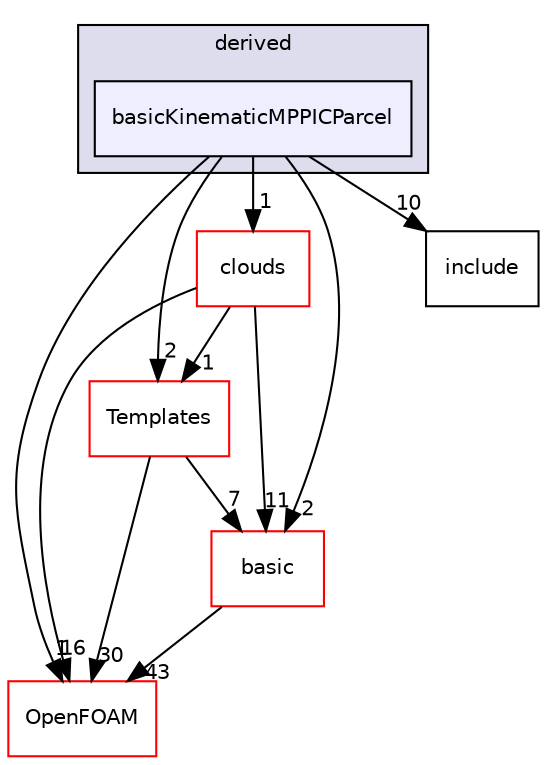 digraph "src/lagrangian/intermediate/parcels/derived/basicKinematicMPPICParcel" {
  bgcolor=transparent;
  compound=true
  node [ fontsize="10", fontname="Helvetica"];
  edge [ labelfontsize="10", labelfontname="Helvetica"];
  subgraph clusterdir_d25ce32b8f85f1a08cd016b541e3d76e {
    graph [ bgcolor="#ddddee", pencolor="black", label="derived" fontname="Helvetica", fontsize="10", URL="dir_d25ce32b8f85f1a08cd016b541e3d76e.html"]
  dir_bd7333e83632f0ae52d8ae573767a17d [shape=box, label="basicKinematicMPPICParcel", style="filled", fillcolor="#eeeeff", pencolor="black", URL="dir_bd7333e83632f0ae52d8ae573767a17d.html"];
  }
  dir_bdd630a78c14e3d279a2564e7964fc69 [shape=box label="clouds" color="red" URL="dir_bdd630a78c14e3d279a2564e7964fc69.html"];
  dir_0e9805b96b2bf461314a136059d44950 [shape=box label="Templates" color="red" URL="dir_0e9805b96b2bf461314a136059d44950.html"];
  dir_c5473ff19b20e6ec4dfe5c310b3778a8 [shape=box label="OpenFOAM" color="red" URL="dir_c5473ff19b20e6ec4dfe5c310b3778a8.html"];
  dir_5ad2c1d6ebf0f238b9e7d5151a24f37c [shape=box label="include" URL="dir_5ad2c1d6ebf0f238b9e7d5151a24f37c.html"];
  dir_584e0ab0901b4327f36f4285cac7f2f8 [shape=box label="basic" color="red" URL="dir_584e0ab0901b4327f36f4285cac7f2f8.html"];
  dir_bdd630a78c14e3d279a2564e7964fc69->dir_0e9805b96b2bf461314a136059d44950 [headlabel="1", labeldistance=1.5 headhref="dir_001430_001476.html"];
  dir_bdd630a78c14e3d279a2564e7964fc69->dir_c5473ff19b20e6ec4dfe5c310b3778a8 [headlabel="16", labeldistance=1.5 headhref="dir_001430_001896.html"];
  dir_bdd630a78c14e3d279a2564e7964fc69->dir_584e0ab0901b4327f36f4285cac7f2f8 [headlabel="11", labeldistance=1.5 headhref="dir_001430_001365.html"];
  dir_0e9805b96b2bf461314a136059d44950->dir_c5473ff19b20e6ec4dfe5c310b3778a8 [headlabel="30", labeldistance=1.5 headhref="dir_001476_001896.html"];
  dir_0e9805b96b2bf461314a136059d44950->dir_584e0ab0901b4327f36f4285cac7f2f8 [headlabel="7", labeldistance=1.5 headhref="dir_001476_001365.html"];
  dir_bd7333e83632f0ae52d8ae573767a17d->dir_bdd630a78c14e3d279a2564e7964fc69 [headlabel="1", labeldistance=1.5 headhref="dir_001465_001430.html"];
  dir_bd7333e83632f0ae52d8ae573767a17d->dir_0e9805b96b2bf461314a136059d44950 [headlabel="2", labeldistance=1.5 headhref="dir_001465_001476.html"];
  dir_bd7333e83632f0ae52d8ae573767a17d->dir_c5473ff19b20e6ec4dfe5c310b3778a8 [headlabel="1", labeldistance=1.5 headhref="dir_001465_001896.html"];
  dir_bd7333e83632f0ae52d8ae573767a17d->dir_5ad2c1d6ebf0f238b9e7d5151a24f37c [headlabel="10", labeldistance=1.5 headhref="dir_001465_001475.html"];
  dir_bd7333e83632f0ae52d8ae573767a17d->dir_584e0ab0901b4327f36f4285cac7f2f8 [headlabel="2", labeldistance=1.5 headhref="dir_001465_001365.html"];
  dir_584e0ab0901b4327f36f4285cac7f2f8->dir_c5473ff19b20e6ec4dfe5c310b3778a8 [headlabel="43", labeldistance=1.5 headhref="dir_001365_001896.html"];
}
